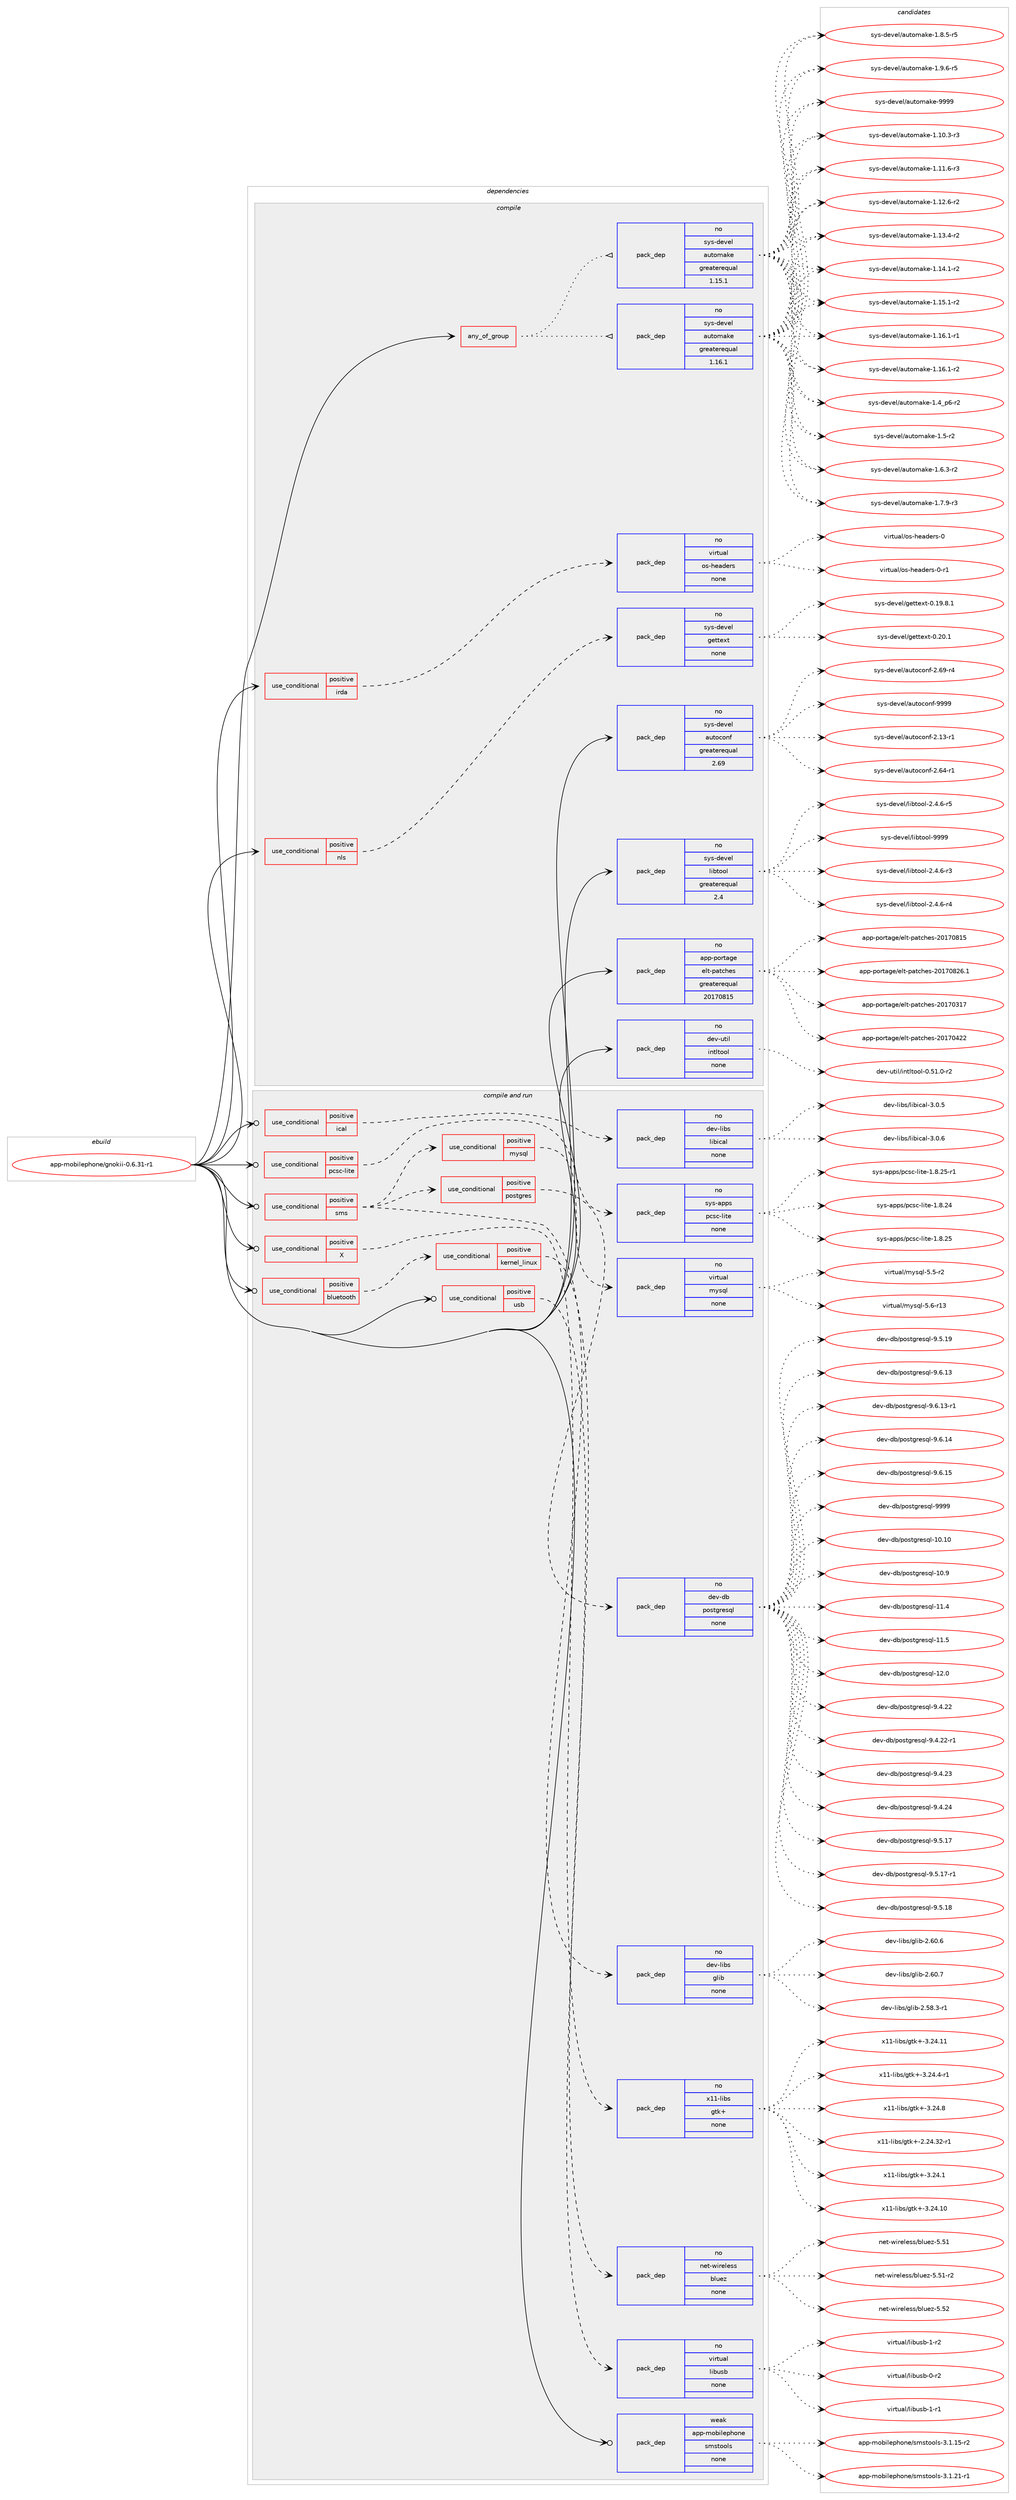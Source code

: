 digraph prolog {

# *************
# Graph options
# *************

newrank=true;
concentrate=true;
compound=true;
graph [rankdir=LR,fontname=Helvetica,fontsize=10,ranksep=1.5];#, ranksep=2.5, nodesep=0.2];
edge  [arrowhead=vee];
node  [fontname=Helvetica,fontsize=10];

# **********
# The ebuild
# **********

subgraph cluster_leftcol {
color=gray;
rank=same;
label=<<i>ebuild</i>>;
id [label="app-mobilephone/gnokii-0.6.31-r1", color=red, width=4, href="../app-mobilephone/gnokii-0.6.31-r1.svg"];
}

# ****************
# The dependencies
# ****************

subgraph cluster_midcol {
color=gray;
label=<<i>dependencies</i>>;
subgraph cluster_compile {
fillcolor="#eeeeee";
style=filled;
label=<<i>compile</i>>;
subgraph any8749 {
dependency501273 [label=<<TABLE BORDER="0" CELLBORDER="1" CELLSPACING="0" CELLPADDING="4"><TR><TD CELLPADDING="10">any_of_group</TD></TR></TABLE>>, shape=none, color=red];subgraph pack372485 {
dependency501274 [label=<<TABLE BORDER="0" CELLBORDER="1" CELLSPACING="0" CELLPADDING="4" WIDTH="220"><TR><TD ROWSPAN="6" CELLPADDING="30">pack_dep</TD></TR><TR><TD WIDTH="110">no</TD></TR><TR><TD>sys-devel</TD></TR><TR><TD>automake</TD></TR><TR><TD>greaterequal</TD></TR><TR><TD>1.16.1</TD></TR></TABLE>>, shape=none, color=blue];
}
dependency501273:e -> dependency501274:w [weight=20,style="dotted",arrowhead="oinv"];
subgraph pack372486 {
dependency501275 [label=<<TABLE BORDER="0" CELLBORDER="1" CELLSPACING="0" CELLPADDING="4" WIDTH="220"><TR><TD ROWSPAN="6" CELLPADDING="30">pack_dep</TD></TR><TR><TD WIDTH="110">no</TD></TR><TR><TD>sys-devel</TD></TR><TR><TD>automake</TD></TR><TR><TD>greaterequal</TD></TR><TR><TD>1.15.1</TD></TR></TABLE>>, shape=none, color=blue];
}
dependency501273:e -> dependency501275:w [weight=20,style="dotted",arrowhead="oinv"];
}
id:e -> dependency501273:w [weight=20,style="solid",arrowhead="vee"];
subgraph cond119723 {
dependency501276 [label=<<TABLE BORDER="0" CELLBORDER="1" CELLSPACING="0" CELLPADDING="4"><TR><TD ROWSPAN="3" CELLPADDING="10">use_conditional</TD></TR><TR><TD>positive</TD></TR><TR><TD>irda</TD></TR></TABLE>>, shape=none, color=red];
subgraph pack372487 {
dependency501277 [label=<<TABLE BORDER="0" CELLBORDER="1" CELLSPACING="0" CELLPADDING="4" WIDTH="220"><TR><TD ROWSPAN="6" CELLPADDING="30">pack_dep</TD></TR><TR><TD WIDTH="110">no</TD></TR><TR><TD>virtual</TD></TR><TR><TD>os-headers</TD></TR><TR><TD>none</TD></TR><TR><TD></TD></TR></TABLE>>, shape=none, color=blue];
}
dependency501276:e -> dependency501277:w [weight=20,style="dashed",arrowhead="vee"];
}
id:e -> dependency501276:w [weight=20,style="solid",arrowhead="vee"];
subgraph cond119724 {
dependency501278 [label=<<TABLE BORDER="0" CELLBORDER="1" CELLSPACING="0" CELLPADDING="4"><TR><TD ROWSPAN="3" CELLPADDING="10">use_conditional</TD></TR><TR><TD>positive</TD></TR><TR><TD>nls</TD></TR></TABLE>>, shape=none, color=red];
subgraph pack372488 {
dependency501279 [label=<<TABLE BORDER="0" CELLBORDER="1" CELLSPACING="0" CELLPADDING="4" WIDTH="220"><TR><TD ROWSPAN="6" CELLPADDING="30">pack_dep</TD></TR><TR><TD WIDTH="110">no</TD></TR><TR><TD>sys-devel</TD></TR><TR><TD>gettext</TD></TR><TR><TD>none</TD></TR><TR><TD></TD></TR></TABLE>>, shape=none, color=blue];
}
dependency501278:e -> dependency501279:w [weight=20,style="dashed",arrowhead="vee"];
}
id:e -> dependency501278:w [weight=20,style="solid",arrowhead="vee"];
subgraph pack372489 {
dependency501280 [label=<<TABLE BORDER="0" CELLBORDER="1" CELLSPACING="0" CELLPADDING="4" WIDTH="220"><TR><TD ROWSPAN="6" CELLPADDING="30">pack_dep</TD></TR><TR><TD WIDTH="110">no</TD></TR><TR><TD>app-portage</TD></TR><TR><TD>elt-patches</TD></TR><TR><TD>greaterequal</TD></TR><TR><TD>20170815</TD></TR></TABLE>>, shape=none, color=blue];
}
id:e -> dependency501280:w [weight=20,style="solid",arrowhead="vee"];
subgraph pack372490 {
dependency501281 [label=<<TABLE BORDER="0" CELLBORDER="1" CELLSPACING="0" CELLPADDING="4" WIDTH="220"><TR><TD ROWSPAN="6" CELLPADDING="30">pack_dep</TD></TR><TR><TD WIDTH="110">no</TD></TR><TR><TD>dev-util</TD></TR><TR><TD>intltool</TD></TR><TR><TD>none</TD></TR><TR><TD></TD></TR></TABLE>>, shape=none, color=blue];
}
id:e -> dependency501281:w [weight=20,style="solid",arrowhead="vee"];
subgraph pack372491 {
dependency501282 [label=<<TABLE BORDER="0" CELLBORDER="1" CELLSPACING="0" CELLPADDING="4" WIDTH="220"><TR><TD ROWSPAN="6" CELLPADDING="30">pack_dep</TD></TR><TR><TD WIDTH="110">no</TD></TR><TR><TD>sys-devel</TD></TR><TR><TD>autoconf</TD></TR><TR><TD>greaterequal</TD></TR><TR><TD>2.69</TD></TR></TABLE>>, shape=none, color=blue];
}
id:e -> dependency501282:w [weight=20,style="solid",arrowhead="vee"];
subgraph pack372492 {
dependency501283 [label=<<TABLE BORDER="0" CELLBORDER="1" CELLSPACING="0" CELLPADDING="4" WIDTH="220"><TR><TD ROWSPAN="6" CELLPADDING="30">pack_dep</TD></TR><TR><TD WIDTH="110">no</TD></TR><TR><TD>sys-devel</TD></TR><TR><TD>libtool</TD></TR><TR><TD>greaterequal</TD></TR><TR><TD>2.4</TD></TR></TABLE>>, shape=none, color=blue];
}
id:e -> dependency501283:w [weight=20,style="solid",arrowhead="vee"];
}
subgraph cluster_compileandrun {
fillcolor="#eeeeee";
style=filled;
label=<<i>compile and run</i>>;
subgraph cond119725 {
dependency501284 [label=<<TABLE BORDER="0" CELLBORDER="1" CELLSPACING="0" CELLPADDING="4"><TR><TD ROWSPAN="3" CELLPADDING="10">use_conditional</TD></TR><TR><TD>positive</TD></TR><TR><TD>X</TD></TR></TABLE>>, shape=none, color=red];
subgraph pack372493 {
dependency501285 [label=<<TABLE BORDER="0" CELLBORDER="1" CELLSPACING="0" CELLPADDING="4" WIDTH="220"><TR><TD ROWSPAN="6" CELLPADDING="30">pack_dep</TD></TR><TR><TD WIDTH="110">no</TD></TR><TR><TD>x11-libs</TD></TR><TR><TD>gtk+</TD></TR><TR><TD>none</TD></TR><TR><TD></TD></TR></TABLE>>, shape=none, color=blue];
}
dependency501284:e -> dependency501285:w [weight=20,style="dashed",arrowhead="vee"];
}
id:e -> dependency501284:w [weight=20,style="solid",arrowhead="odotvee"];
subgraph cond119726 {
dependency501286 [label=<<TABLE BORDER="0" CELLBORDER="1" CELLSPACING="0" CELLPADDING="4"><TR><TD ROWSPAN="3" CELLPADDING="10">use_conditional</TD></TR><TR><TD>positive</TD></TR><TR><TD>bluetooth</TD></TR></TABLE>>, shape=none, color=red];
subgraph cond119727 {
dependency501287 [label=<<TABLE BORDER="0" CELLBORDER="1" CELLSPACING="0" CELLPADDING="4"><TR><TD ROWSPAN="3" CELLPADDING="10">use_conditional</TD></TR><TR><TD>positive</TD></TR><TR><TD>kernel_linux</TD></TR></TABLE>>, shape=none, color=red];
subgraph pack372494 {
dependency501288 [label=<<TABLE BORDER="0" CELLBORDER="1" CELLSPACING="0" CELLPADDING="4" WIDTH="220"><TR><TD ROWSPAN="6" CELLPADDING="30">pack_dep</TD></TR><TR><TD WIDTH="110">no</TD></TR><TR><TD>net-wireless</TD></TR><TR><TD>bluez</TD></TR><TR><TD>none</TD></TR><TR><TD></TD></TR></TABLE>>, shape=none, color=blue];
}
dependency501287:e -> dependency501288:w [weight=20,style="dashed",arrowhead="vee"];
}
dependency501286:e -> dependency501287:w [weight=20,style="dashed",arrowhead="vee"];
}
id:e -> dependency501286:w [weight=20,style="solid",arrowhead="odotvee"];
subgraph cond119728 {
dependency501289 [label=<<TABLE BORDER="0" CELLBORDER="1" CELLSPACING="0" CELLPADDING="4"><TR><TD ROWSPAN="3" CELLPADDING="10">use_conditional</TD></TR><TR><TD>positive</TD></TR><TR><TD>ical</TD></TR></TABLE>>, shape=none, color=red];
subgraph pack372495 {
dependency501290 [label=<<TABLE BORDER="0" CELLBORDER="1" CELLSPACING="0" CELLPADDING="4" WIDTH="220"><TR><TD ROWSPAN="6" CELLPADDING="30">pack_dep</TD></TR><TR><TD WIDTH="110">no</TD></TR><TR><TD>dev-libs</TD></TR><TR><TD>libical</TD></TR><TR><TD>none</TD></TR><TR><TD></TD></TR></TABLE>>, shape=none, color=blue];
}
dependency501289:e -> dependency501290:w [weight=20,style="dashed",arrowhead="vee"];
}
id:e -> dependency501289:w [weight=20,style="solid",arrowhead="odotvee"];
subgraph cond119729 {
dependency501291 [label=<<TABLE BORDER="0" CELLBORDER="1" CELLSPACING="0" CELLPADDING="4"><TR><TD ROWSPAN="3" CELLPADDING="10">use_conditional</TD></TR><TR><TD>positive</TD></TR><TR><TD>pcsc-lite</TD></TR></TABLE>>, shape=none, color=red];
subgraph pack372496 {
dependency501292 [label=<<TABLE BORDER="0" CELLBORDER="1" CELLSPACING="0" CELLPADDING="4" WIDTH="220"><TR><TD ROWSPAN="6" CELLPADDING="30">pack_dep</TD></TR><TR><TD WIDTH="110">no</TD></TR><TR><TD>sys-apps</TD></TR><TR><TD>pcsc-lite</TD></TR><TR><TD>none</TD></TR><TR><TD></TD></TR></TABLE>>, shape=none, color=blue];
}
dependency501291:e -> dependency501292:w [weight=20,style="dashed",arrowhead="vee"];
}
id:e -> dependency501291:w [weight=20,style="solid",arrowhead="odotvee"];
subgraph cond119730 {
dependency501293 [label=<<TABLE BORDER="0" CELLBORDER="1" CELLSPACING="0" CELLPADDING="4"><TR><TD ROWSPAN="3" CELLPADDING="10">use_conditional</TD></TR><TR><TD>positive</TD></TR><TR><TD>sms</TD></TR></TABLE>>, shape=none, color=red];
subgraph pack372497 {
dependency501294 [label=<<TABLE BORDER="0" CELLBORDER="1" CELLSPACING="0" CELLPADDING="4" WIDTH="220"><TR><TD ROWSPAN="6" CELLPADDING="30">pack_dep</TD></TR><TR><TD WIDTH="110">no</TD></TR><TR><TD>dev-libs</TD></TR><TR><TD>glib</TD></TR><TR><TD>none</TD></TR><TR><TD></TD></TR></TABLE>>, shape=none, color=blue];
}
dependency501293:e -> dependency501294:w [weight=20,style="dashed",arrowhead="vee"];
subgraph cond119731 {
dependency501295 [label=<<TABLE BORDER="0" CELLBORDER="1" CELLSPACING="0" CELLPADDING="4"><TR><TD ROWSPAN="3" CELLPADDING="10">use_conditional</TD></TR><TR><TD>positive</TD></TR><TR><TD>postgres</TD></TR></TABLE>>, shape=none, color=red];
subgraph pack372498 {
dependency501296 [label=<<TABLE BORDER="0" CELLBORDER="1" CELLSPACING="0" CELLPADDING="4" WIDTH="220"><TR><TD ROWSPAN="6" CELLPADDING="30">pack_dep</TD></TR><TR><TD WIDTH="110">no</TD></TR><TR><TD>dev-db</TD></TR><TR><TD>postgresql</TD></TR><TR><TD>none</TD></TR><TR><TD></TD></TR></TABLE>>, shape=none, color=blue];
}
dependency501295:e -> dependency501296:w [weight=20,style="dashed",arrowhead="vee"];
}
dependency501293:e -> dependency501295:w [weight=20,style="dashed",arrowhead="vee"];
subgraph cond119732 {
dependency501297 [label=<<TABLE BORDER="0" CELLBORDER="1" CELLSPACING="0" CELLPADDING="4"><TR><TD ROWSPAN="3" CELLPADDING="10">use_conditional</TD></TR><TR><TD>positive</TD></TR><TR><TD>mysql</TD></TR></TABLE>>, shape=none, color=red];
subgraph pack372499 {
dependency501298 [label=<<TABLE BORDER="0" CELLBORDER="1" CELLSPACING="0" CELLPADDING="4" WIDTH="220"><TR><TD ROWSPAN="6" CELLPADDING="30">pack_dep</TD></TR><TR><TD WIDTH="110">no</TD></TR><TR><TD>virtual</TD></TR><TR><TD>mysql</TD></TR><TR><TD>none</TD></TR><TR><TD></TD></TR></TABLE>>, shape=none, color=blue];
}
dependency501297:e -> dependency501298:w [weight=20,style="dashed",arrowhead="vee"];
}
dependency501293:e -> dependency501297:w [weight=20,style="dashed",arrowhead="vee"];
}
id:e -> dependency501293:w [weight=20,style="solid",arrowhead="odotvee"];
subgraph cond119733 {
dependency501299 [label=<<TABLE BORDER="0" CELLBORDER="1" CELLSPACING="0" CELLPADDING="4"><TR><TD ROWSPAN="3" CELLPADDING="10">use_conditional</TD></TR><TR><TD>positive</TD></TR><TR><TD>usb</TD></TR></TABLE>>, shape=none, color=red];
subgraph pack372500 {
dependency501300 [label=<<TABLE BORDER="0" CELLBORDER="1" CELLSPACING="0" CELLPADDING="4" WIDTH="220"><TR><TD ROWSPAN="6" CELLPADDING="30">pack_dep</TD></TR><TR><TD WIDTH="110">no</TD></TR><TR><TD>virtual</TD></TR><TR><TD>libusb</TD></TR><TR><TD>none</TD></TR><TR><TD></TD></TR></TABLE>>, shape=none, color=blue];
}
dependency501299:e -> dependency501300:w [weight=20,style="dashed",arrowhead="vee"];
}
id:e -> dependency501299:w [weight=20,style="solid",arrowhead="odotvee"];
subgraph pack372501 {
dependency501301 [label=<<TABLE BORDER="0" CELLBORDER="1" CELLSPACING="0" CELLPADDING="4" WIDTH="220"><TR><TD ROWSPAN="6" CELLPADDING="30">pack_dep</TD></TR><TR><TD WIDTH="110">weak</TD></TR><TR><TD>app-mobilephone</TD></TR><TR><TD>smstools</TD></TR><TR><TD>none</TD></TR><TR><TD></TD></TR></TABLE>>, shape=none, color=blue];
}
id:e -> dependency501301:w [weight=20,style="solid",arrowhead="odotvee"];
}
subgraph cluster_run {
fillcolor="#eeeeee";
style=filled;
label=<<i>run</i>>;
}
}

# **************
# The candidates
# **************

subgraph cluster_choices {
rank=same;
color=gray;
label=<<i>candidates</i>>;

subgraph choice372485 {
color=black;
nodesep=1;
choice11512111545100101118101108479711711611110997107101454946494846514511451 [label="sys-devel/automake-1.10.3-r3", color=red, width=4,href="../sys-devel/automake-1.10.3-r3.svg"];
choice11512111545100101118101108479711711611110997107101454946494946544511451 [label="sys-devel/automake-1.11.6-r3", color=red, width=4,href="../sys-devel/automake-1.11.6-r3.svg"];
choice11512111545100101118101108479711711611110997107101454946495046544511450 [label="sys-devel/automake-1.12.6-r2", color=red, width=4,href="../sys-devel/automake-1.12.6-r2.svg"];
choice11512111545100101118101108479711711611110997107101454946495146524511450 [label="sys-devel/automake-1.13.4-r2", color=red, width=4,href="../sys-devel/automake-1.13.4-r2.svg"];
choice11512111545100101118101108479711711611110997107101454946495246494511450 [label="sys-devel/automake-1.14.1-r2", color=red, width=4,href="../sys-devel/automake-1.14.1-r2.svg"];
choice11512111545100101118101108479711711611110997107101454946495346494511450 [label="sys-devel/automake-1.15.1-r2", color=red, width=4,href="../sys-devel/automake-1.15.1-r2.svg"];
choice11512111545100101118101108479711711611110997107101454946495446494511449 [label="sys-devel/automake-1.16.1-r1", color=red, width=4,href="../sys-devel/automake-1.16.1-r1.svg"];
choice11512111545100101118101108479711711611110997107101454946495446494511450 [label="sys-devel/automake-1.16.1-r2", color=red, width=4,href="../sys-devel/automake-1.16.1-r2.svg"];
choice115121115451001011181011084797117116111109971071014549465295112544511450 [label="sys-devel/automake-1.4_p6-r2", color=red, width=4,href="../sys-devel/automake-1.4_p6-r2.svg"];
choice11512111545100101118101108479711711611110997107101454946534511450 [label="sys-devel/automake-1.5-r2", color=red, width=4,href="../sys-devel/automake-1.5-r2.svg"];
choice115121115451001011181011084797117116111109971071014549465446514511450 [label="sys-devel/automake-1.6.3-r2", color=red, width=4,href="../sys-devel/automake-1.6.3-r2.svg"];
choice115121115451001011181011084797117116111109971071014549465546574511451 [label="sys-devel/automake-1.7.9-r3", color=red, width=4,href="../sys-devel/automake-1.7.9-r3.svg"];
choice115121115451001011181011084797117116111109971071014549465646534511453 [label="sys-devel/automake-1.8.5-r5", color=red, width=4,href="../sys-devel/automake-1.8.5-r5.svg"];
choice115121115451001011181011084797117116111109971071014549465746544511453 [label="sys-devel/automake-1.9.6-r5", color=red, width=4,href="../sys-devel/automake-1.9.6-r5.svg"];
choice115121115451001011181011084797117116111109971071014557575757 [label="sys-devel/automake-9999", color=red, width=4,href="../sys-devel/automake-9999.svg"];
dependency501274:e -> choice11512111545100101118101108479711711611110997107101454946494846514511451:w [style=dotted,weight="100"];
dependency501274:e -> choice11512111545100101118101108479711711611110997107101454946494946544511451:w [style=dotted,weight="100"];
dependency501274:e -> choice11512111545100101118101108479711711611110997107101454946495046544511450:w [style=dotted,weight="100"];
dependency501274:e -> choice11512111545100101118101108479711711611110997107101454946495146524511450:w [style=dotted,weight="100"];
dependency501274:e -> choice11512111545100101118101108479711711611110997107101454946495246494511450:w [style=dotted,weight="100"];
dependency501274:e -> choice11512111545100101118101108479711711611110997107101454946495346494511450:w [style=dotted,weight="100"];
dependency501274:e -> choice11512111545100101118101108479711711611110997107101454946495446494511449:w [style=dotted,weight="100"];
dependency501274:e -> choice11512111545100101118101108479711711611110997107101454946495446494511450:w [style=dotted,weight="100"];
dependency501274:e -> choice115121115451001011181011084797117116111109971071014549465295112544511450:w [style=dotted,weight="100"];
dependency501274:e -> choice11512111545100101118101108479711711611110997107101454946534511450:w [style=dotted,weight="100"];
dependency501274:e -> choice115121115451001011181011084797117116111109971071014549465446514511450:w [style=dotted,weight="100"];
dependency501274:e -> choice115121115451001011181011084797117116111109971071014549465546574511451:w [style=dotted,weight="100"];
dependency501274:e -> choice115121115451001011181011084797117116111109971071014549465646534511453:w [style=dotted,weight="100"];
dependency501274:e -> choice115121115451001011181011084797117116111109971071014549465746544511453:w [style=dotted,weight="100"];
dependency501274:e -> choice115121115451001011181011084797117116111109971071014557575757:w [style=dotted,weight="100"];
}
subgraph choice372486 {
color=black;
nodesep=1;
choice11512111545100101118101108479711711611110997107101454946494846514511451 [label="sys-devel/automake-1.10.3-r3", color=red, width=4,href="../sys-devel/automake-1.10.3-r3.svg"];
choice11512111545100101118101108479711711611110997107101454946494946544511451 [label="sys-devel/automake-1.11.6-r3", color=red, width=4,href="../sys-devel/automake-1.11.6-r3.svg"];
choice11512111545100101118101108479711711611110997107101454946495046544511450 [label="sys-devel/automake-1.12.6-r2", color=red, width=4,href="../sys-devel/automake-1.12.6-r2.svg"];
choice11512111545100101118101108479711711611110997107101454946495146524511450 [label="sys-devel/automake-1.13.4-r2", color=red, width=4,href="../sys-devel/automake-1.13.4-r2.svg"];
choice11512111545100101118101108479711711611110997107101454946495246494511450 [label="sys-devel/automake-1.14.1-r2", color=red, width=4,href="../sys-devel/automake-1.14.1-r2.svg"];
choice11512111545100101118101108479711711611110997107101454946495346494511450 [label="sys-devel/automake-1.15.1-r2", color=red, width=4,href="../sys-devel/automake-1.15.1-r2.svg"];
choice11512111545100101118101108479711711611110997107101454946495446494511449 [label="sys-devel/automake-1.16.1-r1", color=red, width=4,href="../sys-devel/automake-1.16.1-r1.svg"];
choice11512111545100101118101108479711711611110997107101454946495446494511450 [label="sys-devel/automake-1.16.1-r2", color=red, width=4,href="../sys-devel/automake-1.16.1-r2.svg"];
choice115121115451001011181011084797117116111109971071014549465295112544511450 [label="sys-devel/automake-1.4_p6-r2", color=red, width=4,href="../sys-devel/automake-1.4_p6-r2.svg"];
choice11512111545100101118101108479711711611110997107101454946534511450 [label="sys-devel/automake-1.5-r2", color=red, width=4,href="../sys-devel/automake-1.5-r2.svg"];
choice115121115451001011181011084797117116111109971071014549465446514511450 [label="sys-devel/automake-1.6.3-r2", color=red, width=4,href="../sys-devel/automake-1.6.3-r2.svg"];
choice115121115451001011181011084797117116111109971071014549465546574511451 [label="sys-devel/automake-1.7.9-r3", color=red, width=4,href="../sys-devel/automake-1.7.9-r3.svg"];
choice115121115451001011181011084797117116111109971071014549465646534511453 [label="sys-devel/automake-1.8.5-r5", color=red, width=4,href="../sys-devel/automake-1.8.5-r5.svg"];
choice115121115451001011181011084797117116111109971071014549465746544511453 [label="sys-devel/automake-1.9.6-r5", color=red, width=4,href="../sys-devel/automake-1.9.6-r5.svg"];
choice115121115451001011181011084797117116111109971071014557575757 [label="sys-devel/automake-9999", color=red, width=4,href="../sys-devel/automake-9999.svg"];
dependency501275:e -> choice11512111545100101118101108479711711611110997107101454946494846514511451:w [style=dotted,weight="100"];
dependency501275:e -> choice11512111545100101118101108479711711611110997107101454946494946544511451:w [style=dotted,weight="100"];
dependency501275:e -> choice11512111545100101118101108479711711611110997107101454946495046544511450:w [style=dotted,weight="100"];
dependency501275:e -> choice11512111545100101118101108479711711611110997107101454946495146524511450:w [style=dotted,weight="100"];
dependency501275:e -> choice11512111545100101118101108479711711611110997107101454946495246494511450:w [style=dotted,weight="100"];
dependency501275:e -> choice11512111545100101118101108479711711611110997107101454946495346494511450:w [style=dotted,weight="100"];
dependency501275:e -> choice11512111545100101118101108479711711611110997107101454946495446494511449:w [style=dotted,weight="100"];
dependency501275:e -> choice11512111545100101118101108479711711611110997107101454946495446494511450:w [style=dotted,weight="100"];
dependency501275:e -> choice115121115451001011181011084797117116111109971071014549465295112544511450:w [style=dotted,weight="100"];
dependency501275:e -> choice11512111545100101118101108479711711611110997107101454946534511450:w [style=dotted,weight="100"];
dependency501275:e -> choice115121115451001011181011084797117116111109971071014549465446514511450:w [style=dotted,weight="100"];
dependency501275:e -> choice115121115451001011181011084797117116111109971071014549465546574511451:w [style=dotted,weight="100"];
dependency501275:e -> choice115121115451001011181011084797117116111109971071014549465646534511453:w [style=dotted,weight="100"];
dependency501275:e -> choice115121115451001011181011084797117116111109971071014549465746544511453:w [style=dotted,weight="100"];
dependency501275:e -> choice115121115451001011181011084797117116111109971071014557575757:w [style=dotted,weight="100"];
}
subgraph choice372487 {
color=black;
nodesep=1;
choice118105114116117971084711111545104101971001011141154548 [label="virtual/os-headers-0", color=red, width=4,href="../virtual/os-headers-0.svg"];
choice1181051141161179710847111115451041019710010111411545484511449 [label="virtual/os-headers-0-r1", color=red, width=4,href="../virtual/os-headers-0-r1.svg"];
dependency501277:e -> choice118105114116117971084711111545104101971001011141154548:w [style=dotted,weight="100"];
dependency501277:e -> choice1181051141161179710847111115451041019710010111411545484511449:w [style=dotted,weight="100"];
}
subgraph choice372488 {
color=black;
nodesep=1;
choice1151211154510010111810110847103101116116101120116454846495746564649 [label="sys-devel/gettext-0.19.8.1", color=red, width=4,href="../sys-devel/gettext-0.19.8.1.svg"];
choice115121115451001011181011084710310111611610112011645484650484649 [label="sys-devel/gettext-0.20.1", color=red, width=4,href="../sys-devel/gettext-0.20.1.svg"];
dependency501279:e -> choice1151211154510010111810110847103101116116101120116454846495746564649:w [style=dotted,weight="100"];
dependency501279:e -> choice115121115451001011181011084710310111611610112011645484650484649:w [style=dotted,weight="100"];
}
subgraph choice372489 {
color=black;
nodesep=1;
choice97112112451121111141169710310147101108116451129711699104101115455048495548514955 [label="app-portage/elt-patches-20170317", color=red, width=4,href="../app-portage/elt-patches-20170317.svg"];
choice97112112451121111141169710310147101108116451129711699104101115455048495548525050 [label="app-portage/elt-patches-20170422", color=red, width=4,href="../app-portage/elt-patches-20170422.svg"];
choice97112112451121111141169710310147101108116451129711699104101115455048495548564953 [label="app-portage/elt-patches-20170815", color=red, width=4,href="../app-portage/elt-patches-20170815.svg"];
choice971121124511211111411697103101471011081164511297116991041011154550484955485650544649 [label="app-portage/elt-patches-20170826.1", color=red, width=4,href="../app-portage/elt-patches-20170826.1.svg"];
dependency501280:e -> choice97112112451121111141169710310147101108116451129711699104101115455048495548514955:w [style=dotted,weight="100"];
dependency501280:e -> choice97112112451121111141169710310147101108116451129711699104101115455048495548525050:w [style=dotted,weight="100"];
dependency501280:e -> choice97112112451121111141169710310147101108116451129711699104101115455048495548564953:w [style=dotted,weight="100"];
dependency501280:e -> choice971121124511211111411697103101471011081164511297116991041011154550484955485650544649:w [style=dotted,weight="100"];
}
subgraph choice372490 {
color=black;
nodesep=1;
choice1001011184511711610510847105110116108116111111108454846534946484511450 [label="dev-util/intltool-0.51.0-r2", color=red, width=4,href="../dev-util/intltool-0.51.0-r2.svg"];
dependency501281:e -> choice1001011184511711610510847105110116108116111111108454846534946484511450:w [style=dotted,weight="100"];
}
subgraph choice372491 {
color=black;
nodesep=1;
choice1151211154510010111810110847971171161119911111010245504649514511449 [label="sys-devel/autoconf-2.13-r1", color=red, width=4,href="../sys-devel/autoconf-2.13-r1.svg"];
choice1151211154510010111810110847971171161119911111010245504654524511449 [label="sys-devel/autoconf-2.64-r1", color=red, width=4,href="../sys-devel/autoconf-2.64-r1.svg"];
choice1151211154510010111810110847971171161119911111010245504654574511452 [label="sys-devel/autoconf-2.69-r4", color=red, width=4,href="../sys-devel/autoconf-2.69-r4.svg"];
choice115121115451001011181011084797117116111991111101024557575757 [label="sys-devel/autoconf-9999", color=red, width=4,href="../sys-devel/autoconf-9999.svg"];
dependency501282:e -> choice1151211154510010111810110847971171161119911111010245504649514511449:w [style=dotted,weight="100"];
dependency501282:e -> choice1151211154510010111810110847971171161119911111010245504654524511449:w [style=dotted,weight="100"];
dependency501282:e -> choice1151211154510010111810110847971171161119911111010245504654574511452:w [style=dotted,weight="100"];
dependency501282:e -> choice115121115451001011181011084797117116111991111101024557575757:w [style=dotted,weight="100"];
}
subgraph choice372492 {
color=black;
nodesep=1;
choice1151211154510010111810110847108105981161111111084550465246544511451 [label="sys-devel/libtool-2.4.6-r3", color=red, width=4,href="../sys-devel/libtool-2.4.6-r3.svg"];
choice1151211154510010111810110847108105981161111111084550465246544511452 [label="sys-devel/libtool-2.4.6-r4", color=red, width=4,href="../sys-devel/libtool-2.4.6-r4.svg"];
choice1151211154510010111810110847108105981161111111084550465246544511453 [label="sys-devel/libtool-2.4.6-r5", color=red, width=4,href="../sys-devel/libtool-2.4.6-r5.svg"];
choice1151211154510010111810110847108105981161111111084557575757 [label="sys-devel/libtool-9999", color=red, width=4,href="../sys-devel/libtool-9999.svg"];
dependency501283:e -> choice1151211154510010111810110847108105981161111111084550465246544511451:w [style=dotted,weight="100"];
dependency501283:e -> choice1151211154510010111810110847108105981161111111084550465246544511452:w [style=dotted,weight="100"];
dependency501283:e -> choice1151211154510010111810110847108105981161111111084550465246544511453:w [style=dotted,weight="100"];
dependency501283:e -> choice1151211154510010111810110847108105981161111111084557575757:w [style=dotted,weight="100"];
}
subgraph choice372493 {
color=black;
nodesep=1;
choice12049494510810598115471031161074345504650524651504511449 [label="x11-libs/gtk+-2.24.32-r1", color=red, width=4,href="../x11-libs/gtk+-2.24.32-r1.svg"];
choice12049494510810598115471031161074345514650524649 [label="x11-libs/gtk+-3.24.1", color=red, width=4,href="../x11-libs/gtk+-3.24.1.svg"];
choice1204949451081059811547103116107434551465052464948 [label="x11-libs/gtk+-3.24.10", color=red, width=4,href="../x11-libs/gtk+-3.24.10.svg"];
choice1204949451081059811547103116107434551465052464949 [label="x11-libs/gtk+-3.24.11", color=red, width=4,href="../x11-libs/gtk+-3.24.11.svg"];
choice120494945108105981154710311610743455146505246524511449 [label="x11-libs/gtk+-3.24.4-r1", color=red, width=4,href="../x11-libs/gtk+-3.24.4-r1.svg"];
choice12049494510810598115471031161074345514650524656 [label="x11-libs/gtk+-3.24.8", color=red, width=4,href="../x11-libs/gtk+-3.24.8.svg"];
dependency501285:e -> choice12049494510810598115471031161074345504650524651504511449:w [style=dotted,weight="100"];
dependency501285:e -> choice12049494510810598115471031161074345514650524649:w [style=dotted,weight="100"];
dependency501285:e -> choice1204949451081059811547103116107434551465052464948:w [style=dotted,weight="100"];
dependency501285:e -> choice1204949451081059811547103116107434551465052464949:w [style=dotted,weight="100"];
dependency501285:e -> choice120494945108105981154710311610743455146505246524511449:w [style=dotted,weight="100"];
dependency501285:e -> choice12049494510810598115471031161074345514650524656:w [style=dotted,weight="100"];
}
subgraph choice372494 {
color=black;
nodesep=1;
choice1101011164511910511410110810111511547981081171011224553465349 [label="net-wireless/bluez-5.51", color=red, width=4,href="../net-wireless/bluez-5.51.svg"];
choice11010111645119105114101108101115115479810811710112245534653494511450 [label="net-wireless/bluez-5.51-r2", color=red, width=4,href="../net-wireless/bluez-5.51-r2.svg"];
choice1101011164511910511410110810111511547981081171011224553465350 [label="net-wireless/bluez-5.52", color=red, width=4,href="../net-wireless/bluez-5.52.svg"];
dependency501288:e -> choice1101011164511910511410110810111511547981081171011224553465349:w [style=dotted,weight="100"];
dependency501288:e -> choice11010111645119105114101108101115115479810811710112245534653494511450:w [style=dotted,weight="100"];
dependency501288:e -> choice1101011164511910511410110810111511547981081171011224553465350:w [style=dotted,weight="100"];
}
subgraph choice372495 {
color=black;
nodesep=1;
choice100101118451081059811547108105981059997108455146484653 [label="dev-libs/libical-3.0.5", color=red, width=4,href="../dev-libs/libical-3.0.5.svg"];
choice100101118451081059811547108105981059997108455146484654 [label="dev-libs/libical-3.0.6", color=red, width=4,href="../dev-libs/libical-3.0.6.svg"];
dependency501290:e -> choice100101118451081059811547108105981059997108455146484653:w [style=dotted,weight="100"];
dependency501290:e -> choice100101118451081059811547108105981059997108455146484654:w [style=dotted,weight="100"];
}
subgraph choice372496 {
color=black;
nodesep=1;
choice11512111545971121121154711299115994510810511610145494656465052 [label="sys-apps/pcsc-lite-1.8.24", color=red, width=4,href="../sys-apps/pcsc-lite-1.8.24.svg"];
choice11512111545971121121154711299115994510810511610145494656465053 [label="sys-apps/pcsc-lite-1.8.25", color=red, width=4,href="../sys-apps/pcsc-lite-1.8.25.svg"];
choice115121115459711211211547112991159945108105116101454946564650534511449 [label="sys-apps/pcsc-lite-1.8.25-r1", color=red, width=4,href="../sys-apps/pcsc-lite-1.8.25-r1.svg"];
dependency501292:e -> choice11512111545971121121154711299115994510810511610145494656465052:w [style=dotted,weight="100"];
dependency501292:e -> choice11512111545971121121154711299115994510810511610145494656465053:w [style=dotted,weight="100"];
dependency501292:e -> choice115121115459711211211547112991159945108105116101454946564650534511449:w [style=dotted,weight="100"];
}
subgraph choice372497 {
color=black;
nodesep=1;
choice10010111845108105981154710310810598455046535646514511449 [label="dev-libs/glib-2.58.3-r1", color=red, width=4,href="../dev-libs/glib-2.58.3-r1.svg"];
choice1001011184510810598115471031081059845504654484654 [label="dev-libs/glib-2.60.6", color=red, width=4,href="../dev-libs/glib-2.60.6.svg"];
choice1001011184510810598115471031081059845504654484655 [label="dev-libs/glib-2.60.7", color=red, width=4,href="../dev-libs/glib-2.60.7.svg"];
dependency501294:e -> choice10010111845108105981154710310810598455046535646514511449:w [style=dotted,weight="100"];
dependency501294:e -> choice1001011184510810598115471031081059845504654484654:w [style=dotted,weight="100"];
dependency501294:e -> choice1001011184510810598115471031081059845504654484655:w [style=dotted,weight="100"];
}
subgraph choice372498 {
color=black;
nodesep=1;
choice100101118451009847112111115116103114101115113108454948464948 [label="dev-db/postgresql-10.10", color=red, width=4,href="../dev-db/postgresql-10.10.svg"];
choice1001011184510098471121111151161031141011151131084549484657 [label="dev-db/postgresql-10.9", color=red, width=4,href="../dev-db/postgresql-10.9.svg"];
choice1001011184510098471121111151161031141011151131084549494652 [label="dev-db/postgresql-11.4", color=red, width=4,href="../dev-db/postgresql-11.4.svg"];
choice1001011184510098471121111151161031141011151131084549494653 [label="dev-db/postgresql-11.5", color=red, width=4,href="../dev-db/postgresql-11.5.svg"];
choice1001011184510098471121111151161031141011151131084549504648 [label="dev-db/postgresql-12.0", color=red, width=4,href="../dev-db/postgresql-12.0.svg"];
choice10010111845100984711211111511610311410111511310845574652465050 [label="dev-db/postgresql-9.4.22", color=red, width=4,href="../dev-db/postgresql-9.4.22.svg"];
choice100101118451009847112111115116103114101115113108455746524650504511449 [label="dev-db/postgresql-9.4.22-r1", color=red, width=4,href="../dev-db/postgresql-9.4.22-r1.svg"];
choice10010111845100984711211111511610311410111511310845574652465051 [label="dev-db/postgresql-9.4.23", color=red, width=4,href="../dev-db/postgresql-9.4.23.svg"];
choice10010111845100984711211111511610311410111511310845574652465052 [label="dev-db/postgresql-9.4.24", color=red, width=4,href="../dev-db/postgresql-9.4.24.svg"];
choice10010111845100984711211111511610311410111511310845574653464955 [label="dev-db/postgresql-9.5.17", color=red, width=4,href="../dev-db/postgresql-9.5.17.svg"];
choice100101118451009847112111115116103114101115113108455746534649554511449 [label="dev-db/postgresql-9.5.17-r1", color=red, width=4,href="../dev-db/postgresql-9.5.17-r1.svg"];
choice10010111845100984711211111511610311410111511310845574653464956 [label="dev-db/postgresql-9.5.18", color=red, width=4,href="../dev-db/postgresql-9.5.18.svg"];
choice10010111845100984711211111511610311410111511310845574653464957 [label="dev-db/postgresql-9.5.19", color=red, width=4,href="../dev-db/postgresql-9.5.19.svg"];
choice10010111845100984711211111511610311410111511310845574654464951 [label="dev-db/postgresql-9.6.13", color=red, width=4,href="../dev-db/postgresql-9.6.13.svg"];
choice100101118451009847112111115116103114101115113108455746544649514511449 [label="dev-db/postgresql-9.6.13-r1", color=red, width=4,href="../dev-db/postgresql-9.6.13-r1.svg"];
choice10010111845100984711211111511610311410111511310845574654464952 [label="dev-db/postgresql-9.6.14", color=red, width=4,href="../dev-db/postgresql-9.6.14.svg"];
choice10010111845100984711211111511610311410111511310845574654464953 [label="dev-db/postgresql-9.6.15", color=red, width=4,href="../dev-db/postgresql-9.6.15.svg"];
choice1001011184510098471121111151161031141011151131084557575757 [label="dev-db/postgresql-9999", color=red, width=4,href="../dev-db/postgresql-9999.svg"];
dependency501296:e -> choice100101118451009847112111115116103114101115113108454948464948:w [style=dotted,weight="100"];
dependency501296:e -> choice1001011184510098471121111151161031141011151131084549484657:w [style=dotted,weight="100"];
dependency501296:e -> choice1001011184510098471121111151161031141011151131084549494652:w [style=dotted,weight="100"];
dependency501296:e -> choice1001011184510098471121111151161031141011151131084549494653:w [style=dotted,weight="100"];
dependency501296:e -> choice1001011184510098471121111151161031141011151131084549504648:w [style=dotted,weight="100"];
dependency501296:e -> choice10010111845100984711211111511610311410111511310845574652465050:w [style=dotted,weight="100"];
dependency501296:e -> choice100101118451009847112111115116103114101115113108455746524650504511449:w [style=dotted,weight="100"];
dependency501296:e -> choice10010111845100984711211111511610311410111511310845574652465051:w [style=dotted,weight="100"];
dependency501296:e -> choice10010111845100984711211111511610311410111511310845574652465052:w [style=dotted,weight="100"];
dependency501296:e -> choice10010111845100984711211111511610311410111511310845574653464955:w [style=dotted,weight="100"];
dependency501296:e -> choice100101118451009847112111115116103114101115113108455746534649554511449:w [style=dotted,weight="100"];
dependency501296:e -> choice10010111845100984711211111511610311410111511310845574653464956:w [style=dotted,weight="100"];
dependency501296:e -> choice10010111845100984711211111511610311410111511310845574653464957:w [style=dotted,weight="100"];
dependency501296:e -> choice10010111845100984711211111511610311410111511310845574654464951:w [style=dotted,weight="100"];
dependency501296:e -> choice100101118451009847112111115116103114101115113108455746544649514511449:w [style=dotted,weight="100"];
dependency501296:e -> choice10010111845100984711211111511610311410111511310845574654464952:w [style=dotted,weight="100"];
dependency501296:e -> choice10010111845100984711211111511610311410111511310845574654464953:w [style=dotted,weight="100"];
dependency501296:e -> choice1001011184510098471121111151161031141011151131084557575757:w [style=dotted,weight="100"];
}
subgraph choice372499 {
color=black;
nodesep=1;
choice1181051141161179710847109121115113108455346534511450 [label="virtual/mysql-5.5-r2", color=red, width=4,href="../virtual/mysql-5.5-r2.svg"];
choice118105114116117971084710912111511310845534654451144951 [label="virtual/mysql-5.6-r13", color=red, width=4,href="../virtual/mysql-5.6-r13.svg"];
dependency501298:e -> choice1181051141161179710847109121115113108455346534511450:w [style=dotted,weight="100"];
dependency501298:e -> choice118105114116117971084710912111511310845534654451144951:w [style=dotted,weight="100"];
}
subgraph choice372500 {
color=black;
nodesep=1;
choice1181051141161179710847108105981171159845484511450 [label="virtual/libusb-0-r2", color=red, width=4,href="../virtual/libusb-0-r2.svg"];
choice1181051141161179710847108105981171159845494511449 [label="virtual/libusb-1-r1", color=red, width=4,href="../virtual/libusb-1-r1.svg"];
choice1181051141161179710847108105981171159845494511450 [label="virtual/libusb-1-r2", color=red, width=4,href="../virtual/libusb-1-r2.svg"];
dependency501300:e -> choice1181051141161179710847108105981171159845484511450:w [style=dotted,weight="100"];
dependency501300:e -> choice1181051141161179710847108105981171159845494511449:w [style=dotted,weight="100"];
dependency501300:e -> choice1181051141161179710847108105981171159845494511450:w [style=dotted,weight="100"];
}
subgraph choice372501 {
color=black;
nodesep=1;
choice97112112451091119810510810111210411111010147115109115116111111108115455146494649534511450 [label="app-mobilephone/smstools-3.1.15-r2", color=red, width=4,href="../app-mobilephone/smstools-3.1.15-r2.svg"];
choice97112112451091119810510810111210411111010147115109115116111111108115455146494650494511449 [label="app-mobilephone/smstools-3.1.21-r1", color=red, width=4,href="../app-mobilephone/smstools-3.1.21-r1.svg"];
dependency501301:e -> choice97112112451091119810510810111210411111010147115109115116111111108115455146494649534511450:w [style=dotted,weight="100"];
dependency501301:e -> choice97112112451091119810510810111210411111010147115109115116111111108115455146494650494511449:w [style=dotted,weight="100"];
}
}

}
